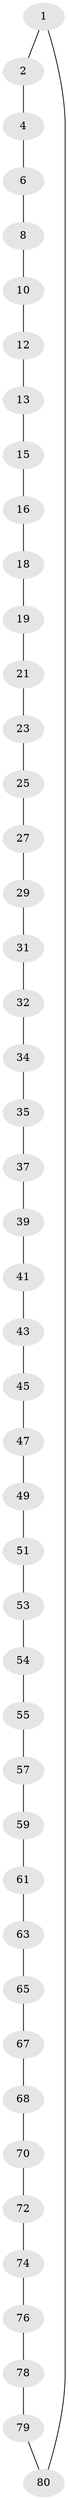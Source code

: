 // original degree distribution, {2: 1.0}
// Generated by graph-tools (version 1.1) at 2025/11/02/27/25 16:11:41]
// undirected, 46 vertices, 46 edges
graph export_dot {
graph [start="1"]
  node [color=gray90,style=filled];
  1;
  2 [super="+3"];
  4 [super="+5"];
  6 [super="+7"];
  8 [super="+9"];
  10 [super="+11"];
  12;
  13 [super="+14"];
  15;
  16 [super="+17"];
  18;
  19 [super="+20"];
  21 [super="+22"];
  23 [super="+24"];
  25 [super="+26"];
  27 [super="+28"];
  29 [super="+30"];
  31;
  32 [super="+33"];
  34;
  35 [super="+36"];
  37 [super="+38"];
  39 [super="+40"];
  41 [super="+42"];
  43 [super="+44"];
  45 [super="+46"];
  47 [super="+48"];
  49 [super="+50"];
  51 [super="+52"];
  53;
  54;
  55 [super="+56"];
  57 [super="+58"];
  59 [super="+60"];
  61 [super="+62"];
  63 [super="+64"];
  65 [super="+66"];
  67;
  68 [super="+69"];
  70 [super="+71"];
  72 [super="+73"];
  74 [super="+75"];
  76 [super="+77"];
  78;
  79;
  80 [super="+81"];
  1 -- 2;
  1 -- 80;
  2 -- 4;
  4 -- 6;
  6 -- 8;
  8 -- 10;
  10 -- 12;
  12 -- 13;
  13 -- 15;
  15 -- 16;
  16 -- 18;
  18 -- 19;
  19 -- 21;
  21 -- 23;
  23 -- 25;
  25 -- 27;
  27 -- 29;
  29 -- 31;
  31 -- 32;
  32 -- 34;
  34 -- 35;
  35 -- 37;
  37 -- 39;
  39 -- 41;
  41 -- 43;
  43 -- 45;
  45 -- 47;
  47 -- 49;
  49 -- 51;
  51 -- 53;
  53 -- 54;
  54 -- 55;
  55 -- 57;
  57 -- 59;
  59 -- 61;
  61 -- 63;
  63 -- 65;
  65 -- 67;
  67 -- 68;
  68 -- 70;
  70 -- 72;
  72 -- 74;
  74 -- 76;
  76 -- 78;
  78 -- 79;
  79 -- 80;
}

